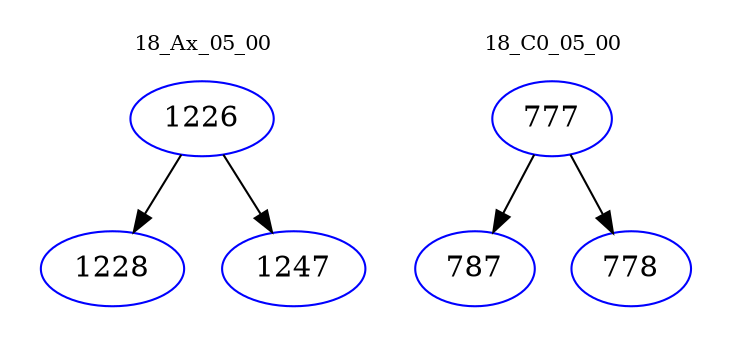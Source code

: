 digraph{
subgraph cluster_0 {
color = white
label = "18_Ax_05_00";
fontsize=10;
T0_1226 [label="1226", color="blue"]
T0_1226 -> T0_1228 [color="black"]
T0_1228 [label="1228", color="blue"]
T0_1226 -> T0_1247 [color="black"]
T0_1247 [label="1247", color="blue"]
}
subgraph cluster_1 {
color = white
label = "18_C0_05_00";
fontsize=10;
T1_777 [label="777", color="blue"]
T1_777 -> T1_787 [color="black"]
T1_787 [label="787", color="blue"]
T1_777 -> T1_778 [color="black"]
T1_778 [label="778", color="blue"]
}
}
